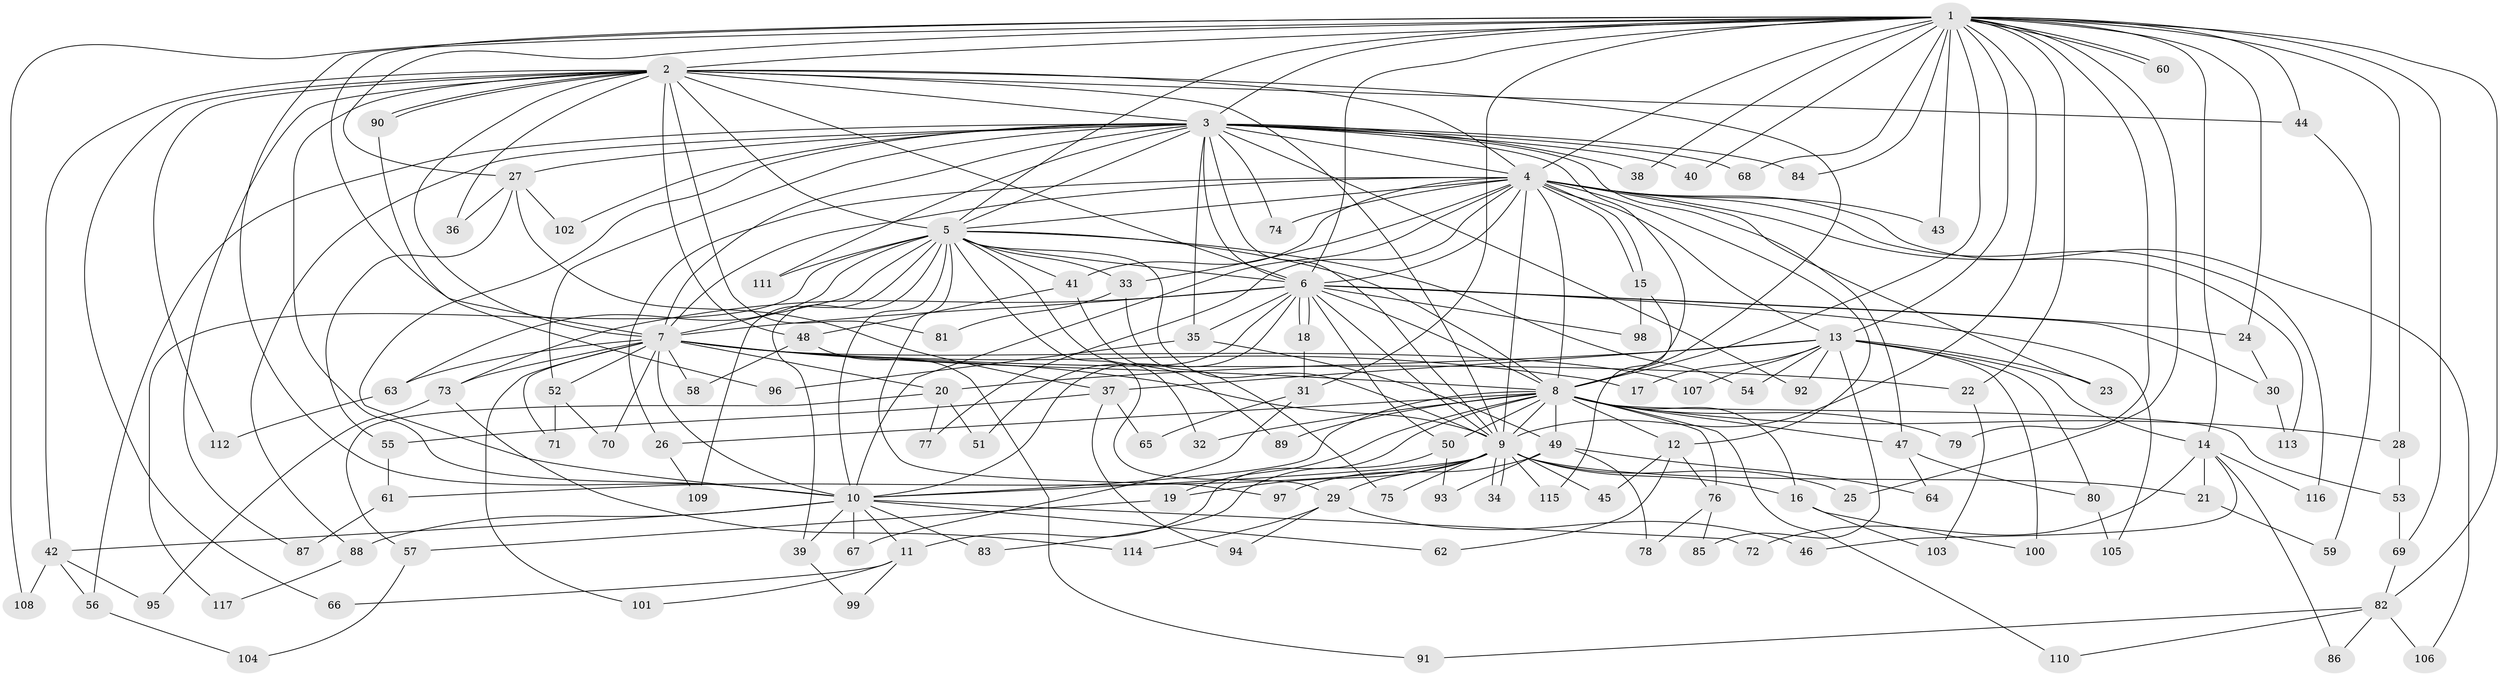 // Generated by graph-tools (version 1.1) at 2025/25/03/09/25 03:25:40]
// undirected, 117 vertices, 259 edges
graph export_dot {
graph [start="1"]
  node [color=gray90,style=filled];
  1;
  2;
  3;
  4;
  5;
  6;
  7;
  8;
  9;
  10;
  11;
  12;
  13;
  14;
  15;
  16;
  17;
  18;
  19;
  20;
  21;
  22;
  23;
  24;
  25;
  26;
  27;
  28;
  29;
  30;
  31;
  32;
  33;
  34;
  35;
  36;
  37;
  38;
  39;
  40;
  41;
  42;
  43;
  44;
  45;
  46;
  47;
  48;
  49;
  50;
  51;
  52;
  53;
  54;
  55;
  56;
  57;
  58;
  59;
  60;
  61;
  62;
  63;
  64;
  65;
  66;
  67;
  68;
  69;
  70;
  71;
  72;
  73;
  74;
  75;
  76;
  77;
  78;
  79;
  80;
  81;
  82;
  83;
  84;
  85;
  86;
  87;
  88;
  89;
  90;
  91;
  92;
  93;
  94;
  95;
  96;
  97;
  98;
  99;
  100;
  101;
  102;
  103;
  104;
  105;
  106;
  107;
  108;
  109;
  110;
  111;
  112;
  113;
  114;
  115;
  116;
  117;
  1 -- 2;
  1 -- 3;
  1 -- 4;
  1 -- 5;
  1 -- 6;
  1 -- 7;
  1 -- 8;
  1 -- 9;
  1 -- 10;
  1 -- 13;
  1 -- 14;
  1 -- 22;
  1 -- 24;
  1 -- 25;
  1 -- 27;
  1 -- 28;
  1 -- 31;
  1 -- 38;
  1 -- 40;
  1 -- 43;
  1 -- 44;
  1 -- 60;
  1 -- 60;
  1 -- 68;
  1 -- 69;
  1 -- 79;
  1 -- 82;
  1 -- 84;
  1 -- 108;
  2 -- 3;
  2 -- 4;
  2 -- 5;
  2 -- 6;
  2 -- 7;
  2 -- 8;
  2 -- 9;
  2 -- 10;
  2 -- 36;
  2 -- 42;
  2 -- 44;
  2 -- 48;
  2 -- 66;
  2 -- 81;
  2 -- 87;
  2 -- 90;
  2 -- 90;
  2 -- 112;
  3 -- 4;
  3 -- 5;
  3 -- 6;
  3 -- 7;
  3 -- 8;
  3 -- 9;
  3 -- 10;
  3 -- 27;
  3 -- 35;
  3 -- 38;
  3 -- 40;
  3 -- 47;
  3 -- 52;
  3 -- 56;
  3 -- 68;
  3 -- 74;
  3 -- 84;
  3 -- 88;
  3 -- 92;
  3 -- 102;
  3 -- 111;
  4 -- 5;
  4 -- 6;
  4 -- 7;
  4 -- 8;
  4 -- 9;
  4 -- 10;
  4 -- 12;
  4 -- 13;
  4 -- 15;
  4 -- 15;
  4 -- 23;
  4 -- 26;
  4 -- 33;
  4 -- 41;
  4 -- 43;
  4 -- 74;
  4 -- 77;
  4 -- 106;
  4 -- 113;
  4 -- 116;
  5 -- 6;
  5 -- 7;
  5 -- 8;
  5 -- 9;
  5 -- 10;
  5 -- 29;
  5 -- 32;
  5 -- 33;
  5 -- 39;
  5 -- 41;
  5 -- 54;
  5 -- 63;
  5 -- 97;
  5 -- 109;
  5 -- 111;
  5 -- 117;
  6 -- 7;
  6 -- 8;
  6 -- 9;
  6 -- 10;
  6 -- 18;
  6 -- 18;
  6 -- 24;
  6 -- 30;
  6 -- 35;
  6 -- 50;
  6 -- 51;
  6 -- 73;
  6 -- 98;
  6 -- 105;
  7 -- 8;
  7 -- 9;
  7 -- 10;
  7 -- 17;
  7 -- 20;
  7 -- 22;
  7 -- 52;
  7 -- 58;
  7 -- 63;
  7 -- 70;
  7 -- 71;
  7 -- 73;
  7 -- 101;
  7 -- 107;
  8 -- 9;
  8 -- 10;
  8 -- 11;
  8 -- 12;
  8 -- 16;
  8 -- 19;
  8 -- 26;
  8 -- 28;
  8 -- 32;
  8 -- 47;
  8 -- 49;
  8 -- 50;
  8 -- 53;
  8 -- 76;
  8 -- 79;
  8 -- 89;
  8 -- 110;
  9 -- 10;
  9 -- 16;
  9 -- 19;
  9 -- 21;
  9 -- 25;
  9 -- 29;
  9 -- 34;
  9 -- 34;
  9 -- 45;
  9 -- 61;
  9 -- 75;
  9 -- 115;
  10 -- 11;
  10 -- 39;
  10 -- 42;
  10 -- 62;
  10 -- 67;
  10 -- 72;
  10 -- 83;
  10 -- 88;
  11 -- 66;
  11 -- 99;
  11 -- 101;
  12 -- 45;
  12 -- 62;
  12 -- 76;
  13 -- 14;
  13 -- 17;
  13 -- 20;
  13 -- 23;
  13 -- 37;
  13 -- 54;
  13 -- 80;
  13 -- 85;
  13 -- 92;
  13 -- 100;
  13 -- 107;
  14 -- 21;
  14 -- 46;
  14 -- 72;
  14 -- 86;
  14 -- 116;
  15 -- 98;
  15 -- 115;
  16 -- 100;
  16 -- 103;
  18 -- 31;
  19 -- 57;
  20 -- 51;
  20 -- 57;
  20 -- 77;
  21 -- 59;
  22 -- 103;
  24 -- 30;
  26 -- 109;
  27 -- 36;
  27 -- 37;
  27 -- 55;
  27 -- 102;
  28 -- 53;
  29 -- 46;
  29 -- 94;
  29 -- 114;
  30 -- 113;
  31 -- 65;
  31 -- 67;
  33 -- 75;
  33 -- 81;
  35 -- 49;
  35 -- 96;
  37 -- 55;
  37 -- 65;
  37 -- 94;
  39 -- 99;
  41 -- 48;
  41 -- 89;
  42 -- 56;
  42 -- 95;
  42 -- 108;
  44 -- 59;
  47 -- 64;
  47 -- 80;
  48 -- 58;
  48 -- 91;
  49 -- 64;
  49 -- 78;
  49 -- 93;
  49 -- 97;
  50 -- 83;
  50 -- 93;
  52 -- 70;
  52 -- 71;
  53 -- 69;
  55 -- 61;
  56 -- 104;
  57 -- 104;
  61 -- 87;
  63 -- 112;
  69 -- 82;
  73 -- 95;
  73 -- 114;
  76 -- 78;
  76 -- 85;
  80 -- 105;
  82 -- 86;
  82 -- 91;
  82 -- 106;
  82 -- 110;
  88 -- 117;
  90 -- 96;
}
